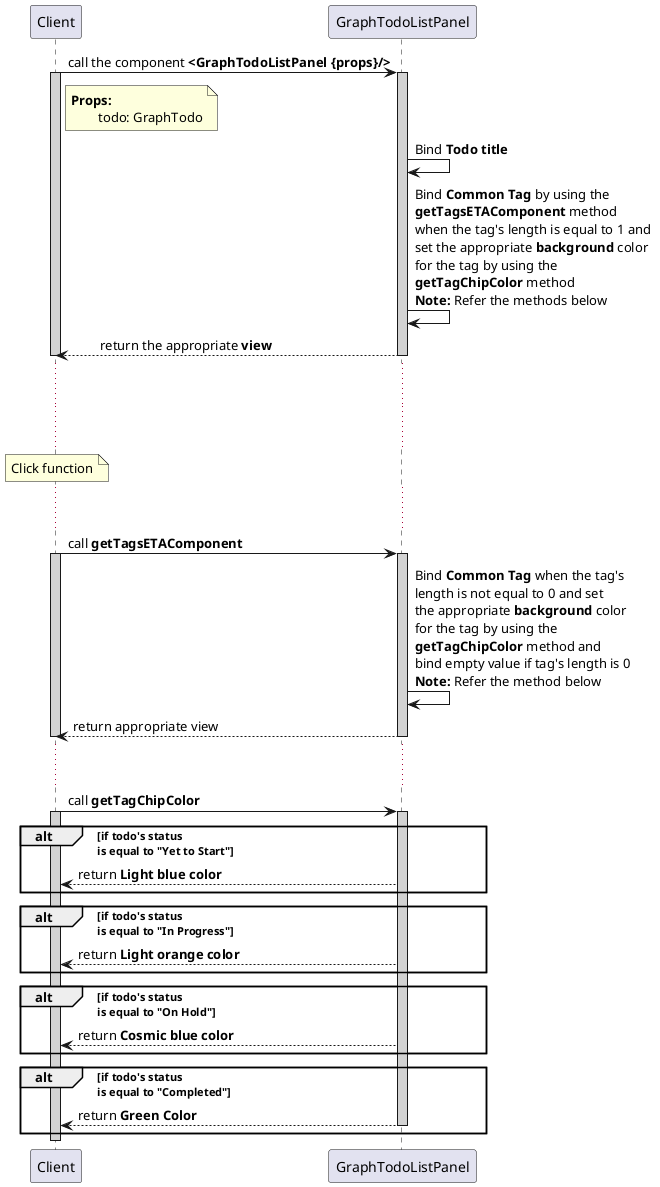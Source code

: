 @startuml GraphTodoListPanel
participant Client
participant GraphTodoListPanel

Client -> GraphTodoListPanel : call the component **<GraphTodoListPanel {props}/>**
activate Client #D3D3D3
activate GraphTodoListPanel #D3D3D3

note right of Client:**Props:** \n\ttodo: GraphTodo

GraphTodoListPanel -> GraphTodoListPanel : Bind **Todo title**
GraphTodoListPanel -> GraphTodoListPanel : Bind **Common Tag** by using the\n**getTagsETAComponent** method \nwhen the tag's length is equal to 1 and \nset the appropriate **background** color \nfor the tag by using the \n**getTagChipColor** method \n**Note:** Refer the methods below 

Client <-- GraphTodoListPanel : \treturn the appropriate **view**
deactivate GraphTodoListPanel
deactivate Client

... ...
... ...
note over Client: Click function
... ...

Client -> GraphTodoListPanel: call **getTagsETAComponent**
activate Client #D3D3D3
activate GraphTodoListPanel #D3D3D3

GraphTodoListPanel -> GraphTodoListPanel : Bind **Common Tag** when the tag's \nlength is not equal to 0 and set \nthe appropriate **background** color \nfor the tag by using the \n**getTagChipColor** method and \nbind empty value if tag's length is 0 \n**Note:** Refer the method below 
GraphTodoListPanel --> Client: return appropriate view
deactivate GraphTodoListPanel
deactivate Client
... ...

Client -> GraphTodoListPanel: call **getTagChipColor**
activate Client #D3D3D3
activate GraphTodoListPanel #D3D3D3

alt if todo's status \nis equal to "Yet to Start"
    GraphTodoListPanel --> Client : return **Light blue color**
end

alt if todo's status \nis equal to "In Progress"
    GraphTodoListPanel --> Client : return **Light orange color**
end

alt if todo's status \nis equal to "On Hold"
    GraphTodoListPanel --> Client : return **Cosmic blue color**
end

alt if todo's status \nis equal to "Completed"
    GraphTodoListPanel --> Client : return **Green Color**
    deactivate GraphTodoListPanel
end

deactivate Client

@enduml